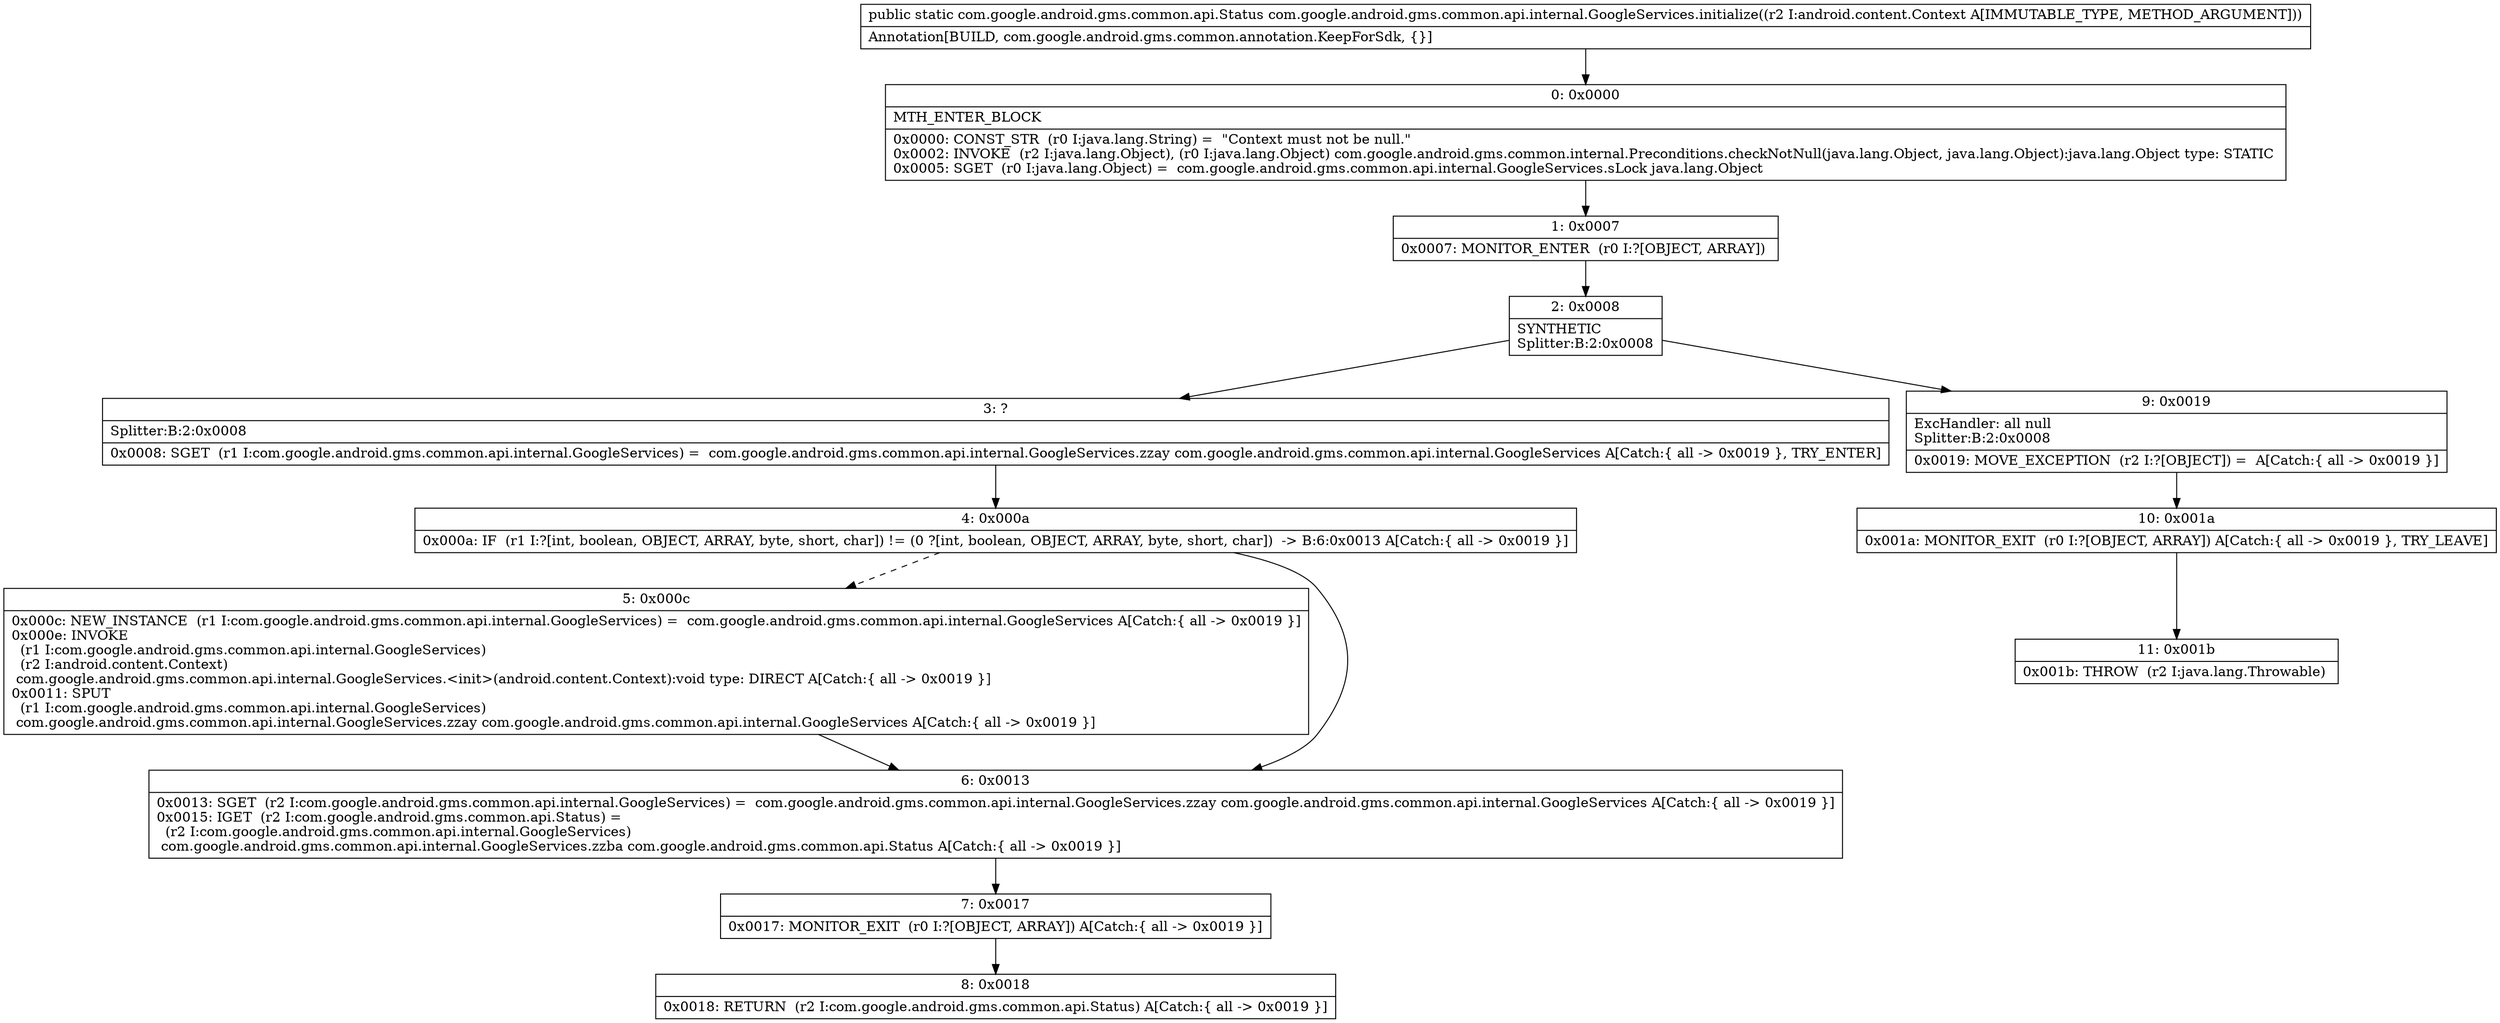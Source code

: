 digraph "CFG forcom.google.android.gms.common.api.internal.GoogleServices.initialize(Landroid\/content\/Context;)Lcom\/google\/android\/gms\/common\/api\/Status;" {
Node_0 [shape=record,label="{0\:\ 0x0000|MTH_ENTER_BLOCK\l|0x0000: CONST_STR  (r0 I:java.lang.String) =  \"Context must not be null.\" \l0x0002: INVOKE  (r2 I:java.lang.Object), (r0 I:java.lang.Object) com.google.android.gms.common.internal.Preconditions.checkNotNull(java.lang.Object, java.lang.Object):java.lang.Object type: STATIC \l0x0005: SGET  (r0 I:java.lang.Object) =  com.google.android.gms.common.api.internal.GoogleServices.sLock java.lang.Object \l}"];
Node_1 [shape=record,label="{1\:\ 0x0007|0x0007: MONITOR_ENTER  (r0 I:?[OBJECT, ARRAY]) \l}"];
Node_2 [shape=record,label="{2\:\ 0x0008|SYNTHETIC\lSplitter:B:2:0x0008\l}"];
Node_3 [shape=record,label="{3\:\ ?|Splitter:B:2:0x0008\l|0x0008: SGET  (r1 I:com.google.android.gms.common.api.internal.GoogleServices) =  com.google.android.gms.common.api.internal.GoogleServices.zzay com.google.android.gms.common.api.internal.GoogleServices A[Catch:\{ all \-\> 0x0019 \}, TRY_ENTER]\l}"];
Node_4 [shape=record,label="{4\:\ 0x000a|0x000a: IF  (r1 I:?[int, boolean, OBJECT, ARRAY, byte, short, char]) != (0 ?[int, boolean, OBJECT, ARRAY, byte, short, char])  \-\> B:6:0x0013 A[Catch:\{ all \-\> 0x0019 \}]\l}"];
Node_5 [shape=record,label="{5\:\ 0x000c|0x000c: NEW_INSTANCE  (r1 I:com.google.android.gms.common.api.internal.GoogleServices) =  com.google.android.gms.common.api.internal.GoogleServices A[Catch:\{ all \-\> 0x0019 \}]\l0x000e: INVOKE  \l  (r1 I:com.google.android.gms.common.api.internal.GoogleServices)\l  (r2 I:android.content.Context)\l com.google.android.gms.common.api.internal.GoogleServices.\<init\>(android.content.Context):void type: DIRECT A[Catch:\{ all \-\> 0x0019 \}]\l0x0011: SPUT  \l  (r1 I:com.google.android.gms.common.api.internal.GoogleServices)\l com.google.android.gms.common.api.internal.GoogleServices.zzay com.google.android.gms.common.api.internal.GoogleServices A[Catch:\{ all \-\> 0x0019 \}]\l}"];
Node_6 [shape=record,label="{6\:\ 0x0013|0x0013: SGET  (r2 I:com.google.android.gms.common.api.internal.GoogleServices) =  com.google.android.gms.common.api.internal.GoogleServices.zzay com.google.android.gms.common.api.internal.GoogleServices A[Catch:\{ all \-\> 0x0019 \}]\l0x0015: IGET  (r2 I:com.google.android.gms.common.api.Status) = \l  (r2 I:com.google.android.gms.common.api.internal.GoogleServices)\l com.google.android.gms.common.api.internal.GoogleServices.zzba com.google.android.gms.common.api.Status A[Catch:\{ all \-\> 0x0019 \}]\l}"];
Node_7 [shape=record,label="{7\:\ 0x0017|0x0017: MONITOR_EXIT  (r0 I:?[OBJECT, ARRAY]) A[Catch:\{ all \-\> 0x0019 \}]\l}"];
Node_8 [shape=record,label="{8\:\ 0x0018|0x0018: RETURN  (r2 I:com.google.android.gms.common.api.Status) A[Catch:\{ all \-\> 0x0019 \}]\l}"];
Node_9 [shape=record,label="{9\:\ 0x0019|ExcHandler: all null\lSplitter:B:2:0x0008\l|0x0019: MOVE_EXCEPTION  (r2 I:?[OBJECT]) =  A[Catch:\{ all \-\> 0x0019 \}]\l}"];
Node_10 [shape=record,label="{10\:\ 0x001a|0x001a: MONITOR_EXIT  (r0 I:?[OBJECT, ARRAY]) A[Catch:\{ all \-\> 0x0019 \}, TRY_LEAVE]\l}"];
Node_11 [shape=record,label="{11\:\ 0x001b|0x001b: THROW  (r2 I:java.lang.Throwable) \l}"];
MethodNode[shape=record,label="{public static com.google.android.gms.common.api.Status com.google.android.gms.common.api.internal.GoogleServices.initialize((r2 I:android.content.Context A[IMMUTABLE_TYPE, METHOD_ARGUMENT]))  | Annotation[BUILD, com.google.android.gms.common.annotation.KeepForSdk, \{\}]\l}"];
MethodNode -> Node_0;
Node_0 -> Node_1;
Node_1 -> Node_2;
Node_2 -> Node_3;
Node_2 -> Node_9;
Node_3 -> Node_4;
Node_4 -> Node_5[style=dashed];
Node_4 -> Node_6;
Node_5 -> Node_6;
Node_6 -> Node_7;
Node_7 -> Node_8;
Node_9 -> Node_10;
Node_10 -> Node_11;
}

